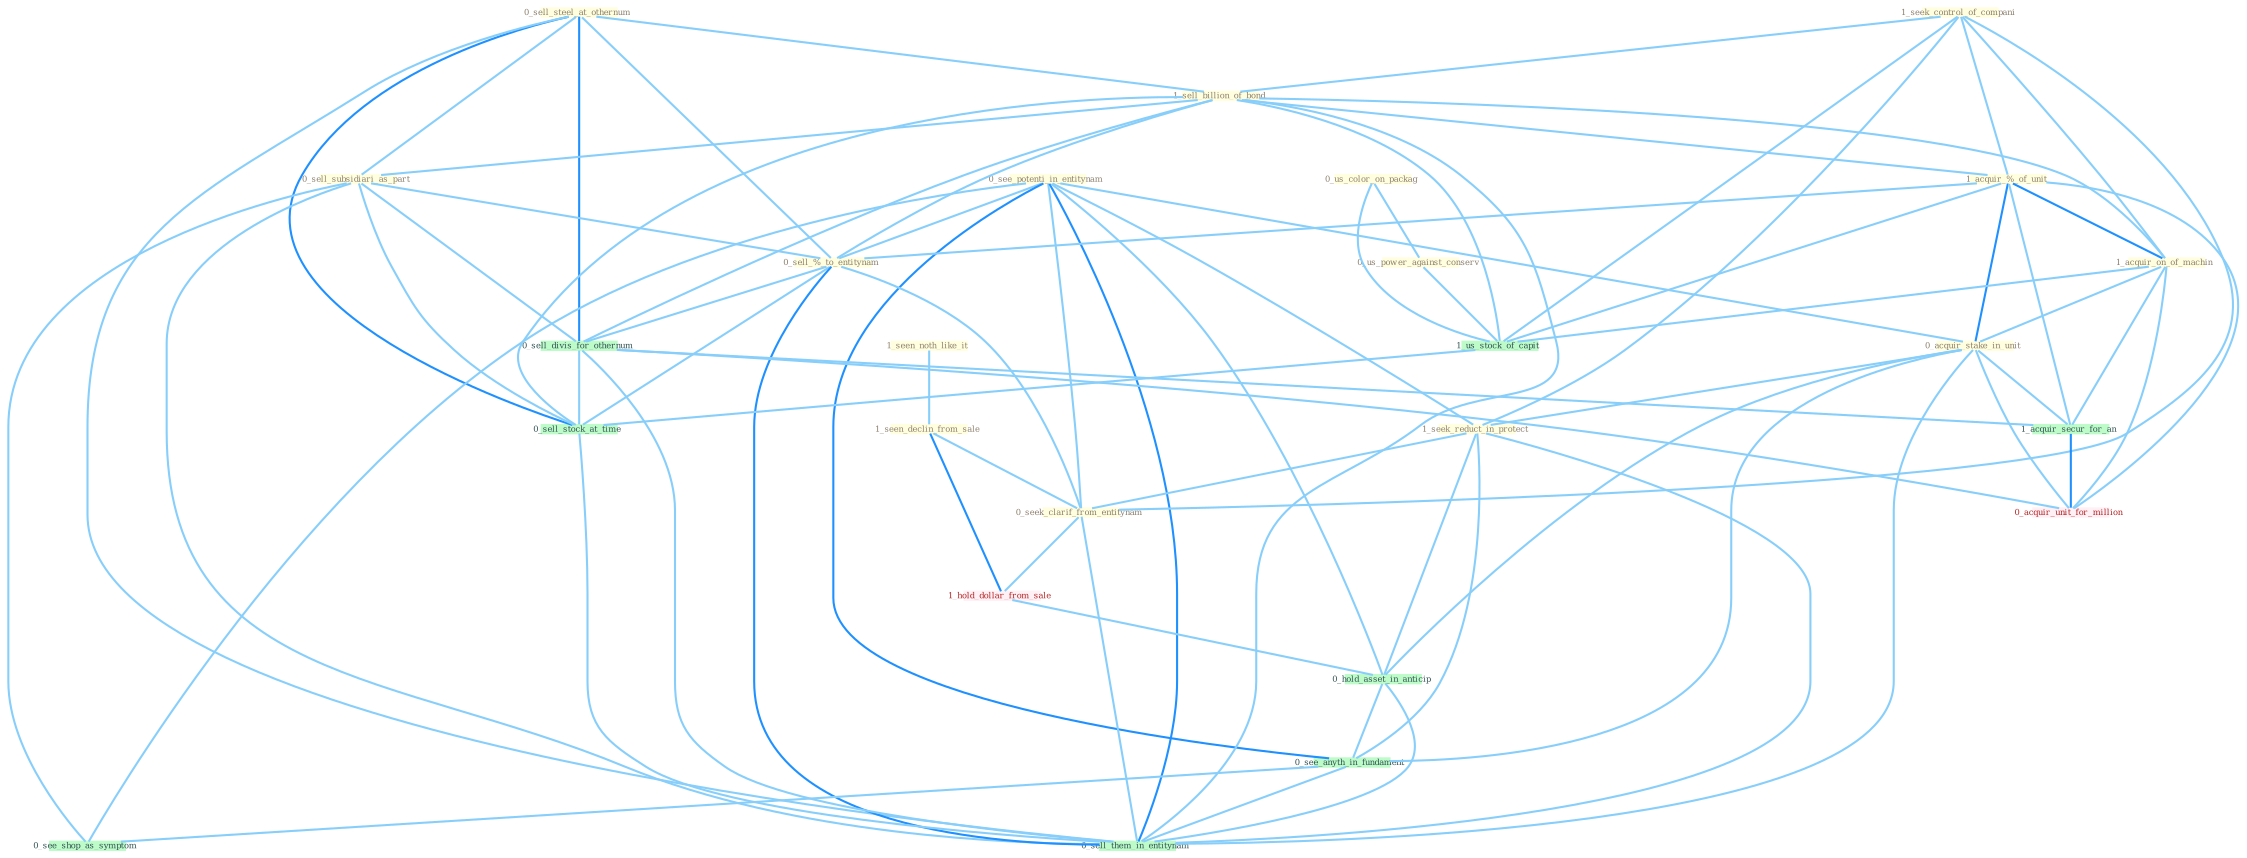 Graph G{ 
    node
    [shape=polygon,style=filled,width=.5,height=.06,color="#BDFCC9",fixedsize=true,fontsize=4,
    fontcolor="#2f4f4f"];
    {node
    [color="#ffffe0", fontcolor="#8b7d6b"] "1_seen_noth_like_it " "0_sell_steel_at_othernum " "1_seen_declin_from_sale " "0_see_potenti_in_entitynam " "1_seek_control_of_compani " "1_sell_billion_of_bond " "1_acquir_%_of_unit " "1_acquir_on_of_machin " "0_us_color_on_packag " "0_sell_subsidiari_as_part " "0_acquir_stake_in_unit " "1_seek_reduct_in_protect " "0_us_power_against_conserv " "0_sell_%_to_entitynam " "0_seek_clarif_from_entitynam "}
{node [color="#fff0f5", fontcolor="#b22222"] "1_hold_dollar_from_sale " "0_acquir_unit_for_million "}
edge [color="#B0E2FF"];

	"1_seen_noth_like_it " -- "1_seen_declin_from_sale " [w="1", color="#87cefa" ];
	"0_sell_steel_at_othernum " -- "1_sell_billion_of_bond " [w="1", color="#87cefa" ];
	"0_sell_steel_at_othernum " -- "0_sell_subsidiari_as_part " [w="1", color="#87cefa" ];
	"0_sell_steel_at_othernum " -- "0_sell_%_to_entitynam " [w="1", color="#87cefa" ];
	"0_sell_steel_at_othernum " -- "0_sell_divis_for_othernum " [w="2", color="#1e90ff" , len=0.8];
	"0_sell_steel_at_othernum " -- "0_sell_stock_at_time " [w="2", color="#1e90ff" , len=0.8];
	"0_sell_steel_at_othernum " -- "0_sell_them_in_entitynam " [w="1", color="#87cefa" ];
	"1_seen_declin_from_sale " -- "0_seek_clarif_from_entitynam " [w="1", color="#87cefa" ];
	"1_seen_declin_from_sale " -- "1_hold_dollar_from_sale " [w="2", color="#1e90ff" , len=0.8];
	"0_see_potenti_in_entitynam " -- "0_acquir_stake_in_unit " [w="1", color="#87cefa" ];
	"0_see_potenti_in_entitynam " -- "1_seek_reduct_in_protect " [w="1", color="#87cefa" ];
	"0_see_potenti_in_entitynam " -- "0_sell_%_to_entitynam " [w="1", color="#87cefa" ];
	"0_see_potenti_in_entitynam " -- "0_seek_clarif_from_entitynam " [w="1", color="#87cefa" ];
	"0_see_potenti_in_entitynam " -- "0_hold_asset_in_anticip " [w="1", color="#87cefa" ];
	"0_see_potenti_in_entitynam " -- "0_see_anyth_in_fundament " [w="2", color="#1e90ff" , len=0.8];
	"0_see_potenti_in_entitynam " -- "0_see_shop_as_symptom " [w="1", color="#87cefa" ];
	"0_see_potenti_in_entitynam " -- "0_sell_them_in_entitynam " [w="2", color="#1e90ff" , len=0.8];
	"1_seek_control_of_compani " -- "1_sell_billion_of_bond " [w="1", color="#87cefa" ];
	"1_seek_control_of_compani " -- "1_acquir_%_of_unit " [w="1", color="#87cefa" ];
	"1_seek_control_of_compani " -- "1_acquir_on_of_machin " [w="1", color="#87cefa" ];
	"1_seek_control_of_compani " -- "1_seek_reduct_in_protect " [w="1", color="#87cefa" ];
	"1_seek_control_of_compani " -- "0_seek_clarif_from_entitynam " [w="1", color="#87cefa" ];
	"1_seek_control_of_compani " -- "1_us_stock_of_capit " [w="1", color="#87cefa" ];
	"1_sell_billion_of_bond " -- "1_acquir_%_of_unit " [w="1", color="#87cefa" ];
	"1_sell_billion_of_bond " -- "1_acquir_on_of_machin " [w="1", color="#87cefa" ];
	"1_sell_billion_of_bond " -- "0_sell_subsidiari_as_part " [w="1", color="#87cefa" ];
	"1_sell_billion_of_bond " -- "0_sell_%_to_entitynam " [w="1", color="#87cefa" ];
	"1_sell_billion_of_bond " -- "0_sell_divis_for_othernum " [w="1", color="#87cefa" ];
	"1_sell_billion_of_bond " -- "1_us_stock_of_capit " [w="1", color="#87cefa" ];
	"1_sell_billion_of_bond " -- "0_sell_stock_at_time " [w="1", color="#87cefa" ];
	"1_sell_billion_of_bond " -- "0_sell_them_in_entitynam " [w="1", color="#87cefa" ];
	"1_acquir_%_of_unit " -- "1_acquir_on_of_machin " [w="2", color="#1e90ff" , len=0.8];
	"1_acquir_%_of_unit " -- "0_acquir_stake_in_unit " [w="2", color="#1e90ff" , len=0.8];
	"1_acquir_%_of_unit " -- "0_sell_%_to_entitynam " [w="1", color="#87cefa" ];
	"1_acquir_%_of_unit " -- "1_acquir_secur_for_an " [w="1", color="#87cefa" ];
	"1_acquir_%_of_unit " -- "1_us_stock_of_capit " [w="1", color="#87cefa" ];
	"1_acquir_%_of_unit " -- "0_acquir_unit_for_million " [w="1", color="#87cefa" ];
	"1_acquir_on_of_machin " -- "0_acquir_stake_in_unit " [w="1", color="#87cefa" ];
	"1_acquir_on_of_machin " -- "1_acquir_secur_for_an " [w="1", color="#87cefa" ];
	"1_acquir_on_of_machin " -- "1_us_stock_of_capit " [w="1", color="#87cefa" ];
	"1_acquir_on_of_machin " -- "0_acquir_unit_for_million " [w="1", color="#87cefa" ];
	"0_us_color_on_packag " -- "0_us_power_against_conserv " [w="1", color="#87cefa" ];
	"0_us_color_on_packag " -- "1_us_stock_of_capit " [w="1", color="#87cefa" ];
	"0_sell_subsidiari_as_part " -- "0_sell_%_to_entitynam " [w="1", color="#87cefa" ];
	"0_sell_subsidiari_as_part " -- "0_sell_divis_for_othernum " [w="1", color="#87cefa" ];
	"0_sell_subsidiari_as_part " -- "0_sell_stock_at_time " [w="1", color="#87cefa" ];
	"0_sell_subsidiari_as_part " -- "0_see_shop_as_symptom " [w="1", color="#87cefa" ];
	"0_sell_subsidiari_as_part " -- "0_sell_them_in_entitynam " [w="1", color="#87cefa" ];
	"0_acquir_stake_in_unit " -- "1_seek_reduct_in_protect " [w="1", color="#87cefa" ];
	"0_acquir_stake_in_unit " -- "1_acquir_secur_for_an " [w="1", color="#87cefa" ];
	"0_acquir_stake_in_unit " -- "0_hold_asset_in_anticip " [w="1", color="#87cefa" ];
	"0_acquir_stake_in_unit " -- "0_see_anyth_in_fundament " [w="1", color="#87cefa" ];
	"0_acquir_stake_in_unit " -- "0_acquir_unit_for_million " [w="1", color="#87cefa" ];
	"0_acquir_stake_in_unit " -- "0_sell_them_in_entitynam " [w="1", color="#87cefa" ];
	"1_seek_reduct_in_protect " -- "0_seek_clarif_from_entitynam " [w="1", color="#87cefa" ];
	"1_seek_reduct_in_protect " -- "0_hold_asset_in_anticip " [w="1", color="#87cefa" ];
	"1_seek_reduct_in_protect " -- "0_see_anyth_in_fundament " [w="1", color="#87cefa" ];
	"1_seek_reduct_in_protect " -- "0_sell_them_in_entitynam " [w="1", color="#87cefa" ];
	"0_us_power_against_conserv " -- "1_us_stock_of_capit " [w="1", color="#87cefa" ];
	"0_sell_%_to_entitynam " -- "0_seek_clarif_from_entitynam " [w="1", color="#87cefa" ];
	"0_sell_%_to_entitynam " -- "0_sell_divis_for_othernum " [w="1", color="#87cefa" ];
	"0_sell_%_to_entitynam " -- "0_sell_stock_at_time " [w="1", color="#87cefa" ];
	"0_sell_%_to_entitynam " -- "0_sell_them_in_entitynam " [w="2", color="#1e90ff" , len=0.8];
	"0_seek_clarif_from_entitynam " -- "1_hold_dollar_from_sale " [w="1", color="#87cefa" ];
	"0_seek_clarif_from_entitynam " -- "0_sell_them_in_entitynam " [w="1", color="#87cefa" ];
	"0_sell_divis_for_othernum " -- "1_acquir_secur_for_an " [w="1", color="#87cefa" ];
	"0_sell_divis_for_othernum " -- "0_sell_stock_at_time " [w="1", color="#87cefa" ];
	"0_sell_divis_for_othernum " -- "0_acquir_unit_for_million " [w="1", color="#87cefa" ];
	"0_sell_divis_for_othernum " -- "0_sell_them_in_entitynam " [w="1", color="#87cefa" ];
	"1_acquir_secur_for_an " -- "0_acquir_unit_for_million " [w="2", color="#1e90ff" , len=0.8];
	"1_us_stock_of_capit " -- "0_sell_stock_at_time " [w="1", color="#87cefa" ];
	"1_hold_dollar_from_sale " -- "0_hold_asset_in_anticip " [w="1", color="#87cefa" ];
	"0_hold_asset_in_anticip " -- "0_see_anyth_in_fundament " [w="1", color="#87cefa" ];
	"0_hold_asset_in_anticip " -- "0_sell_them_in_entitynam " [w="1", color="#87cefa" ];
	"0_sell_stock_at_time " -- "0_sell_them_in_entitynam " [w="1", color="#87cefa" ];
	"0_see_anyth_in_fundament " -- "0_see_shop_as_symptom " [w="1", color="#87cefa" ];
	"0_see_anyth_in_fundament " -- "0_sell_them_in_entitynam " [w="1", color="#87cefa" ];
}